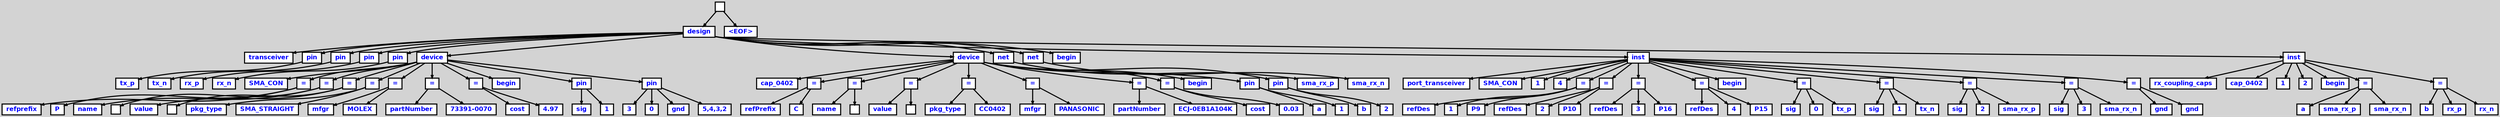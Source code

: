 digraph {

	ordering=out;
	ranksep=.4;
	bgcolor="lightgrey"; node [shape=box, fixedsize=false, fontsize=12, fontname="Helvetica-bold", fontcolor="blue"
		width=.25, height=.25, color="black", fillcolor="white", style="filled, solid, bold"];
	edge [arrowsize=.5, color="black", style="bold"]

  n0 [label=""];
  n1 [label="design"];
  n1 [label="design"];
  n2 [label="transceiver"];
  n3 [label="pin"];
  n3 [label="pin"];
  n4 [label="tx_p"];
  n5 [label="pin"];
  n5 [label="pin"];
  n6 [label="tx_n"];
  n7 [label="pin"];
  n7 [label="pin"];
  n8 [label="rx_p"];
  n9 [label="pin"];
  n9 [label="pin"];
  n10 [label="rx_n"];
  n11 [label="device"];
  n11 [label="device"];
  n12 [label="SMA_CON"];
  n13 [label="="];
  n13 [label="="];
  n14 [label="refprefix"];
  n15 [label="P"];
  n16 [label="="];
  n16 [label="="];
  n17 [label="name"];
  n18 [label=""];
  n19 [label="="];
  n19 [label="="];
  n20 [label="value"];
  n21 [label=""];
  n22 [label="="];
  n22 [label="="];
  n23 [label="pkg_type"];
  n24 [label="SMA_STRAIGHT"];
  n25 [label="="];
  n25 [label="="];
  n26 [label="mfgr"];
  n27 [label="MOLEX"];
  n28 [label="="];
  n28 [label="="];
  n29 [label="partNumber"];
  n30 [label="73391-0070"];
  n31 [label="="];
  n31 [label="="];
  n32 [label="cost"];
  n33 [label="4.97"];
  n34 [label="begin"];
  n35 [label="pin"];
  n35 [label="pin"];
  n36 [label="sig"];
  n37 [label="1"];
  n38 [label="pin"];
  n38 [label="pin"];
  n39 [label="3"];
  n40 [label="0"];
  n41 [label="gnd"];
  n42 [label="5,4,3,2"];
  n43 [label="device"];
  n43 [label="device"];
  n44 [label="cap_0402"];
  n45 [label="="];
  n45 [label="="];
  n46 [label="refPrefix"];
  n47 [label="C"];
  n48 [label="="];
  n48 [label="="];
  n49 [label="name"];
  n50 [label=""];
  n51 [label="="];
  n51 [label="="];
  n52 [label="value"];
  n53 [label=""];
  n54 [label="="];
  n54 [label="="];
  n55 [label="pkg_type"];
  n56 [label="CC0402"];
  n57 [label="="];
  n57 [label="="];
  n58 [label="mfgr"];
  n59 [label="PANASONIC"];
  n60 [label="="];
  n60 [label="="];
  n61 [label="partNumber"];
  n62 [label="ECJ-0EB1A104K"];
  n63 [label="="];
  n63 [label="="];
  n64 [label="cost"];
  n65 [label="0.03"];
  n66 [label="begin"];
  n67 [label="pin"];
  n67 [label="pin"];
  n68 [label="a"];
  n69 [label="1"];
  n70 [label="pin"];
  n70 [label="pin"];
  n71 [label="b"];
  n72 [label="2"];
  n73 [label="net"];
  n73 [label="net"];
  n74 [label="sma_rx_p"];
  n75 [label="net"];
  n75 [label="net"];
  n76 [label="sma_rx_n"];
  n77 [label="begin"];
  n78 [label="inst"];
  n78 [label="inst"];
  n79 [label="port_transceiver"];
  n80 [label="SMA_CON"];
  n81 [label="1"];
  n82 [label="4"];
  n83 [label="="];
  n83 [label="="];
  n84 [label="refDes"];
  n85 [label="1"];
  n86 [label="P9"];
  n87 [label="="];
  n87 [label="="];
  n88 [label="refDes"];
  n89 [label="2"];
  n90 [label="P10"];
  n91 [label="="];
  n91 [label="="];
  n92 [label="refDes"];
  n93 [label="3"];
  n94 [label="P16"];
  n95 [label="="];
  n95 [label="="];
  n96 [label="refDes"];
  n97 [label="4"];
  n98 [label="P15"];
  n99 [label="begin"];
  n100 [label="="];
  n100 [label="="];
  n101 [label="sig"];
  n102 [label="0"];
  n103 [label="tx_p"];
  n104 [label="="];
  n104 [label="="];
  n105 [label="sig"];
  n106 [label="1"];
  n107 [label="tx_n"];
  n108 [label="="];
  n108 [label="="];
  n109 [label="sig"];
  n110 [label="2"];
  n111 [label="sma_rx_p"];
  n112 [label="="];
  n112 [label="="];
  n113 [label="sig"];
  n114 [label="3"];
  n115 [label="sma_rx_n"];
  n116 [label="="];
  n116 [label="="];
  n117 [label="gnd"];
  n118 [label="gnd"];
  n119 [label="inst"];
  n119 [label="inst"];
  n120 [label="rx_coupling_caps"];
  n121 [label="cap_0402"];
  n122 [label="1"];
  n123 [label="2"];
  n124 [label="begin"];
  n125 [label="="];
  n125 [label="="];
  n126 [label="a"];
  n127 [label="sma_rx_p"];
  n128 [label="sma_rx_n"];
  n129 [label="="];
  n129 [label="="];
  n130 [label="b"];
  n131 [label="rx_p"];
  n132 [label="rx_n"];
  n133 [label="<EOF>"];

  n0 -> n1 // "" -> "design"
  n1 -> n2 // "design" -> "transceiver"
  n1 -> n3 // "design" -> "pin"
  n3 -> n4 // "pin" -> "tx_p"
  n1 -> n5 // "design" -> "pin"
  n5 -> n6 // "pin" -> "tx_n"
  n1 -> n7 // "design" -> "pin"
  n7 -> n8 // "pin" -> "rx_p"
  n1 -> n9 // "design" -> "pin"
  n9 -> n10 // "pin" -> "rx_n"
  n1 -> n11 // "design" -> "device"
  n11 -> n12 // "device" -> "SMA_CON"
  n11 -> n13 // "device" -> "="
  n13 -> n14 // "=" -> "refprefix"
  n13 -> n15 // "=" -> "P"
  n11 -> n16 // "device" -> "="
  n16 -> n17 // "=" -> "name"
  n16 -> n18 // "=" -> ""
  n11 -> n19 // "device" -> "="
  n19 -> n20 // "=" -> "value"
  n19 -> n21 // "=" -> ""
  n11 -> n22 // "device" -> "="
  n22 -> n23 // "=" -> "pkg_type"
  n22 -> n24 // "=" -> "SMA_STRAIGHT"
  n11 -> n25 // "device" -> "="
  n25 -> n26 // "=" -> "mfgr"
  n25 -> n27 // "=" -> "MOLEX"
  n11 -> n28 // "device" -> "="
  n28 -> n29 // "=" -> "partNumber"
  n28 -> n30 // "=" -> "73391-0070"
  n11 -> n31 // "device" -> "="
  n31 -> n32 // "=" -> "cost"
  n31 -> n33 // "=" -> "4.97"
  n11 -> n34 // "device" -> "begin"
  n11 -> n35 // "device" -> "pin"
  n35 -> n36 // "pin" -> "sig"
  n35 -> n37 // "pin" -> "1"
  n11 -> n38 // "device" -> "pin"
  n38 -> n39 // "pin" -> "3"
  n38 -> n40 // "pin" -> "0"
  n38 -> n41 // "pin" -> "gnd"
  n38 -> n42 // "pin" -> "5,4,3,2"
  n1 -> n43 // "design" -> "device"
  n43 -> n44 // "device" -> "cap_0402"
  n43 -> n45 // "device" -> "="
  n45 -> n46 // "=" -> "refPrefix"
  n45 -> n47 // "=" -> "C"
  n43 -> n48 // "device" -> "="
  n48 -> n49 // "=" -> "name"
  n48 -> n50 // "=" -> ""
  n43 -> n51 // "device" -> "="
  n51 -> n52 // "=" -> "value"
  n51 -> n53 // "=" -> ""
  n43 -> n54 // "device" -> "="
  n54 -> n55 // "=" -> "pkg_type"
  n54 -> n56 // "=" -> "CC0402"
  n43 -> n57 // "device" -> "="
  n57 -> n58 // "=" -> "mfgr"
  n57 -> n59 // "=" -> "PANASONIC"
  n43 -> n60 // "device" -> "="
  n60 -> n61 // "=" -> "partNumber"
  n60 -> n62 // "=" -> "ECJ-0EB1A104K"
  n43 -> n63 // "device" -> "="
  n63 -> n64 // "=" -> "cost"
  n63 -> n65 // "=" -> "0.03"
  n43 -> n66 // "device" -> "begin"
  n43 -> n67 // "device" -> "pin"
  n67 -> n68 // "pin" -> "a"
  n67 -> n69 // "pin" -> "1"
  n43 -> n70 // "device" -> "pin"
  n70 -> n71 // "pin" -> "b"
  n70 -> n72 // "pin" -> "2"
  n1 -> n73 // "design" -> "net"
  n73 -> n74 // "net" -> "sma_rx_p"
  n1 -> n75 // "design" -> "net"
  n75 -> n76 // "net" -> "sma_rx_n"
  n1 -> n77 // "design" -> "begin"
  n1 -> n78 // "design" -> "inst"
  n78 -> n79 // "inst" -> "port_transceiver"
  n78 -> n80 // "inst" -> "SMA_CON"
  n78 -> n81 // "inst" -> "1"
  n78 -> n82 // "inst" -> "4"
  n78 -> n83 // "inst" -> "="
  n83 -> n84 // "=" -> "refDes"
  n83 -> n85 // "=" -> "1"
  n83 -> n86 // "=" -> "P9"
  n78 -> n87 // "inst" -> "="
  n87 -> n88 // "=" -> "refDes"
  n87 -> n89 // "=" -> "2"
  n87 -> n90 // "=" -> "P10"
  n78 -> n91 // "inst" -> "="
  n91 -> n92 // "=" -> "refDes"
  n91 -> n93 // "=" -> "3"
  n91 -> n94 // "=" -> "P16"
  n78 -> n95 // "inst" -> "="
  n95 -> n96 // "=" -> "refDes"
  n95 -> n97 // "=" -> "4"
  n95 -> n98 // "=" -> "P15"
  n78 -> n99 // "inst" -> "begin"
  n78 -> n100 // "inst" -> "="
  n100 -> n101 // "=" -> "sig"
  n100 -> n102 // "=" -> "0"
  n100 -> n103 // "=" -> "tx_p"
  n78 -> n104 // "inst" -> "="
  n104 -> n105 // "=" -> "sig"
  n104 -> n106 // "=" -> "1"
  n104 -> n107 // "=" -> "tx_n"
  n78 -> n108 // "inst" -> "="
  n108 -> n109 // "=" -> "sig"
  n108 -> n110 // "=" -> "2"
  n108 -> n111 // "=" -> "sma_rx_p"
  n78 -> n112 // "inst" -> "="
  n112 -> n113 // "=" -> "sig"
  n112 -> n114 // "=" -> "3"
  n112 -> n115 // "=" -> "sma_rx_n"
  n78 -> n116 // "inst" -> "="
  n116 -> n117 // "=" -> "gnd"
  n116 -> n118 // "=" -> "gnd"
  n1 -> n119 // "design" -> "inst"
  n119 -> n120 // "inst" -> "rx_coupling_caps"
  n119 -> n121 // "inst" -> "cap_0402"
  n119 -> n122 // "inst" -> "1"
  n119 -> n123 // "inst" -> "2"
  n119 -> n124 // "inst" -> "begin"
  n119 -> n125 // "inst" -> "="
  n125 -> n126 // "=" -> "a"
  n125 -> n127 // "=" -> "sma_rx_p"
  n125 -> n128 // "=" -> "sma_rx_n"
  n119 -> n129 // "inst" -> "="
  n129 -> n130 // "=" -> "b"
  n129 -> n131 // "=" -> "rx_p"
  n129 -> n132 // "=" -> "rx_n"
  n0 -> n133 // "" -> "<EOF>"

}
